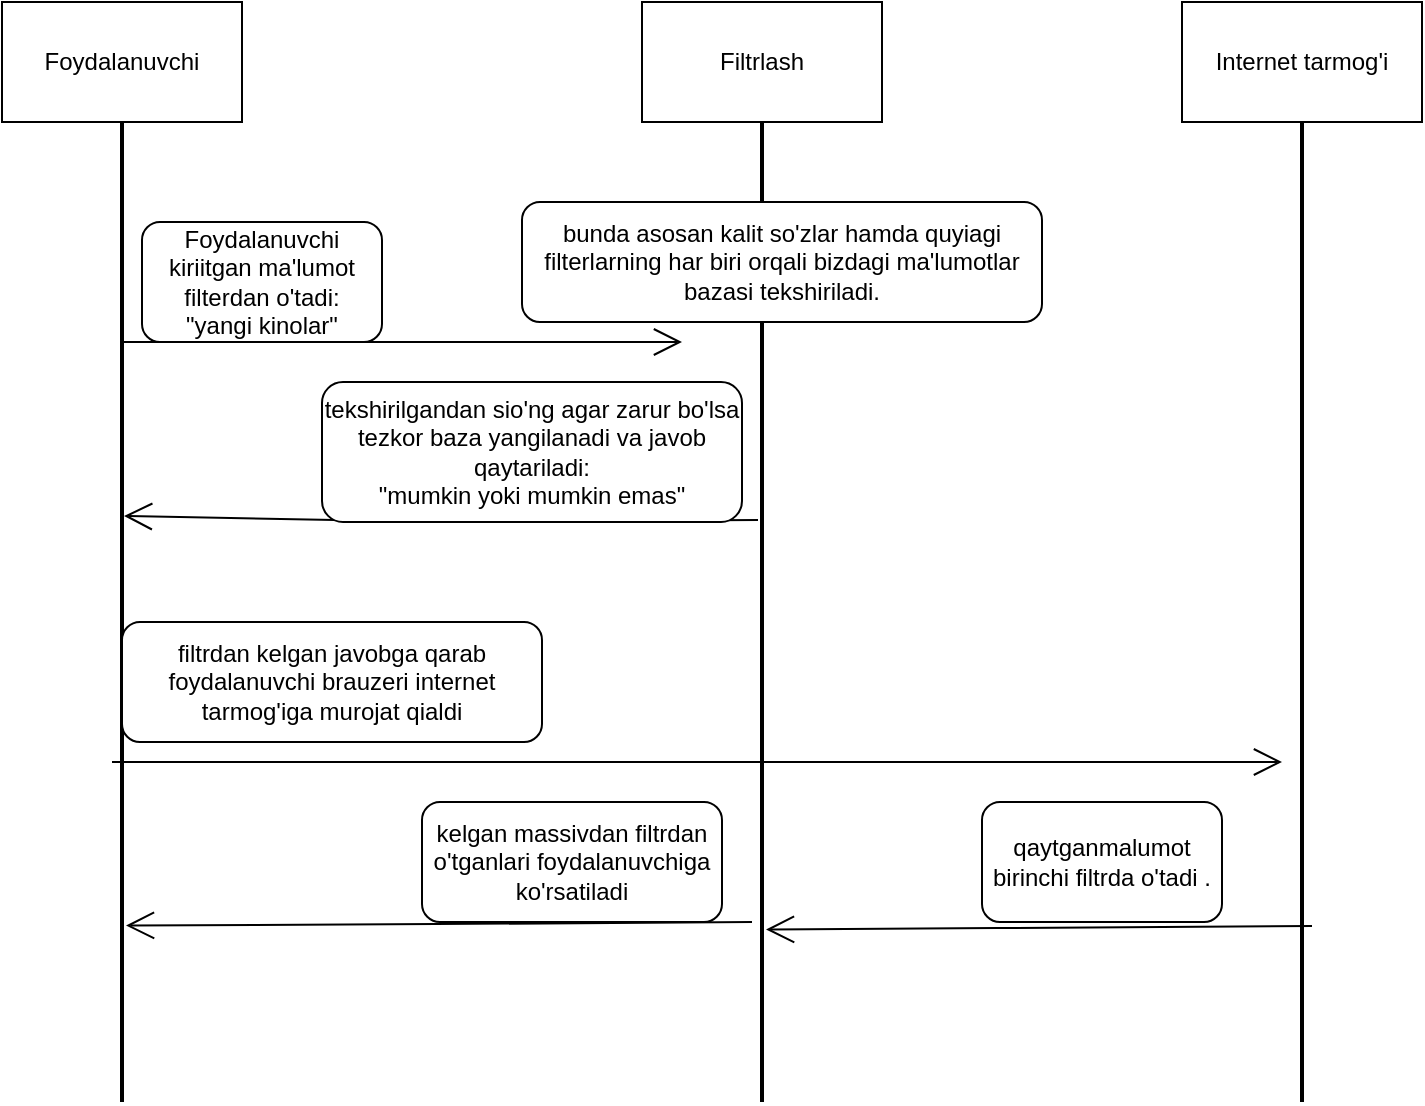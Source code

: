<mxfile version="20.8.13" type="github">
  <diagram name="Page-1" id="Y3tHPfoc2Yy_XQFMt_v2">
    <mxGraphModel dx="2206" dy="1088" grid="1" gridSize="10" guides="1" tooltips="1" connect="1" arrows="1" fold="1" page="1" pageScale="1" pageWidth="827" pageHeight="1169" math="0" shadow="0">
      <root>
        <mxCell id="0" />
        <mxCell id="1" parent="0" />
        <mxCell id="OfTD0JOm3CTjVoKHc7Sw-1" value="Foydalanuvchi" style="rounded=0;whiteSpace=wrap;html=1;" vertex="1" parent="1">
          <mxGeometry x="80" y="50" width="120" height="60" as="geometry" />
        </mxCell>
        <mxCell id="OfTD0JOm3CTjVoKHc7Sw-2" value="Filtrlash" style="rounded=0;whiteSpace=wrap;html=1;" vertex="1" parent="1">
          <mxGeometry x="400" y="50" width="120" height="60" as="geometry" />
        </mxCell>
        <mxCell id="OfTD0JOm3CTjVoKHc7Sw-3" value="Internet tarmog&#39;i" style="rounded=0;whiteSpace=wrap;html=1;" vertex="1" parent="1">
          <mxGeometry x="670" y="50" width="120" height="60" as="geometry" />
        </mxCell>
        <mxCell id="OfTD0JOm3CTjVoKHc7Sw-5" value="" style="line;strokeWidth=2;direction=south;html=1;" vertex="1" parent="1">
          <mxGeometry x="135" y="110" width="10" height="490" as="geometry" />
        </mxCell>
        <mxCell id="OfTD0JOm3CTjVoKHc7Sw-6" value="" style="line;strokeWidth=2;direction=south;html=1;" vertex="1" parent="1">
          <mxGeometry x="455" y="110" width="10" height="490" as="geometry" />
        </mxCell>
        <mxCell id="OfTD0JOm3CTjVoKHc7Sw-7" value="" style="line;strokeWidth=2;direction=south;html=1;" vertex="1" parent="1">
          <mxGeometry x="725" y="110" width="10" height="490" as="geometry" />
        </mxCell>
        <mxCell id="OfTD0JOm3CTjVoKHc7Sw-9" value="" style="endArrow=open;endFill=1;endSize=12;html=1;rounded=0;" edge="1" parent="1">
          <mxGeometry width="160" relative="1" as="geometry">
            <mxPoint x="140" y="220" as="sourcePoint" />
            <mxPoint x="420" y="220" as="targetPoint" />
          </mxGeometry>
        </mxCell>
        <mxCell id="OfTD0JOm3CTjVoKHc7Sw-11" value="Foydalanuvchi kiriitgan ma&#39;lumot filterdan o&#39;tadi:&lt;br&gt;&quot;yangi kinolar&quot;" style="rounded=1;whiteSpace=wrap;html=1;" vertex="1" parent="1">
          <mxGeometry x="150" y="160" width="120" height="60" as="geometry" />
        </mxCell>
        <mxCell id="OfTD0JOm3CTjVoKHc7Sw-12" value="bunda asosan kalit so&#39;zlar hamda quyiagi filterlarning har biri orqali bizdagi ma&#39;lumotlar bazasi tekshiriladi." style="rounded=1;whiteSpace=wrap;html=1;" vertex="1" parent="1">
          <mxGeometry x="340" y="150" width="260" height="60" as="geometry" />
        </mxCell>
        <mxCell id="OfTD0JOm3CTjVoKHc7Sw-13" value="" style="endArrow=open;endFill=1;endSize=12;html=1;rounded=0;entryX=0.402;entryY=0.4;entryDx=0;entryDy=0;entryPerimeter=0;exitX=0.406;exitY=0.7;exitDx=0;exitDy=0;exitPerimeter=0;" edge="1" parent="1" source="OfTD0JOm3CTjVoKHc7Sw-6" target="OfTD0JOm3CTjVoKHc7Sw-5">
          <mxGeometry width="160" relative="1" as="geometry">
            <mxPoint x="450" y="270" as="sourcePoint" />
            <mxPoint x="160" y="260" as="targetPoint" />
            <Array as="points">
              <mxPoint x="300" y="310" />
            </Array>
          </mxGeometry>
        </mxCell>
        <mxCell id="OfTD0JOm3CTjVoKHc7Sw-14" value="tekshirilgandan sio&#39;ng agar zarur bo&#39;lsa tezkor baza yangilanadi va javob qaytariladi:&lt;br&gt;&quot;mumkin yoki mumkin emas&quot;" style="rounded=1;whiteSpace=wrap;html=1;" vertex="1" parent="1">
          <mxGeometry x="240" y="240" width="210" height="70" as="geometry" />
        </mxCell>
        <mxCell id="OfTD0JOm3CTjVoKHc7Sw-15" value="" style="endArrow=open;endFill=1;endSize=12;html=1;rounded=0;" edge="1" parent="1">
          <mxGeometry width="160" relative="1" as="geometry">
            <mxPoint x="135" y="430" as="sourcePoint" />
            <mxPoint x="720" y="430" as="targetPoint" />
          </mxGeometry>
        </mxCell>
        <mxCell id="OfTD0JOm3CTjVoKHc7Sw-16" value="filtrdan kelgan javobga qarab foydalanuvchi brauzeri internet tarmog&#39;iga murojat qialdi" style="rounded=1;whiteSpace=wrap;html=1;" vertex="1" parent="1">
          <mxGeometry x="140" y="360" width="210" height="60" as="geometry" />
        </mxCell>
        <mxCell id="OfTD0JOm3CTjVoKHc7Sw-17" value="" style="endArrow=open;endFill=1;endSize=12;html=1;rounded=0;exitX=0.406;exitY=0.7;exitDx=0;exitDy=0;exitPerimeter=0;entryX=0.824;entryY=0.3;entryDx=0;entryDy=0;entryPerimeter=0;" edge="1" parent="1" target="OfTD0JOm3CTjVoKHc7Sw-6">
          <mxGeometry width="160" relative="1" as="geometry">
            <mxPoint x="735" y="511.96" as="sourcePoint" />
            <mxPoint x="470" y="513" as="targetPoint" />
            <Array as="points">
              <mxPoint x="577" y="513.02" />
            </Array>
          </mxGeometry>
        </mxCell>
        <mxCell id="OfTD0JOm3CTjVoKHc7Sw-18" value="qaytganmalumot birinchi filtrda o&#39;tadi ." style="rounded=1;whiteSpace=wrap;html=1;" vertex="1" parent="1">
          <mxGeometry x="570" y="450" width="120" height="60" as="geometry" />
        </mxCell>
        <mxCell id="OfTD0JOm3CTjVoKHc7Sw-19" value="" style="endArrow=open;endFill=1;endSize=12;html=1;rounded=0;exitX=0.406;exitY=0.7;exitDx=0;exitDy=0;exitPerimeter=0;entryX=0.82;entryY=0.3;entryDx=0;entryDy=0;entryPerimeter=0;" edge="1" parent="1" target="OfTD0JOm3CTjVoKHc7Sw-5">
          <mxGeometry width="160" relative="1" as="geometry">
            <mxPoint x="455" y="510" as="sourcePoint" />
            <mxPoint x="190" y="511.04" as="targetPoint" />
            <Array as="points">
              <mxPoint x="297" y="511.06" />
            </Array>
          </mxGeometry>
        </mxCell>
        <mxCell id="OfTD0JOm3CTjVoKHc7Sw-20" value="kelgan massivdan filtrdan o&#39;tganlari foydalanuvchiga ko&#39;rsatiladi" style="rounded=1;whiteSpace=wrap;html=1;" vertex="1" parent="1">
          <mxGeometry x="290" y="450" width="150" height="60" as="geometry" />
        </mxCell>
      </root>
    </mxGraphModel>
  </diagram>
</mxfile>
